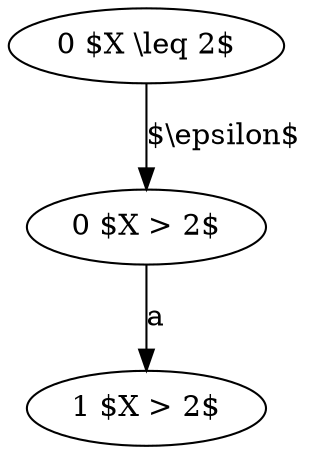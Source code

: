 digraph {
"0 $X \\leq 2$";
"0 $X > 2$";
"0 $X \\leq 2$" -> "0 $X > 2$" [label = "$\\epsilon$"];
"1 $X > 2$";
"0 $X > 2$" -> "1 $X > 2$" [label = "a"];
}
